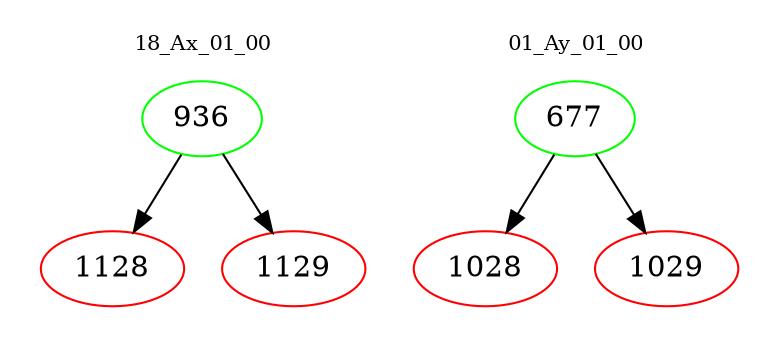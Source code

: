 digraph{
subgraph cluster_0 {
color = white
label = "18_Ax_01_00";
fontsize=10;
T0_936 [label="936", color="green"]
T0_936 -> T0_1128 [color="black"]
T0_1128 [label="1128", color="red"]
T0_936 -> T0_1129 [color="black"]
T0_1129 [label="1129", color="red"]
}
subgraph cluster_1 {
color = white
label = "01_Ay_01_00";
fontsize=10;
T1_677 [label="677", color="green"]
T1_677 -> T1_1028 [color="black"]
T1_1028 [label="1028", color="red"]
T1_677 -> T1_1029 [color="black"]
T1_1029 [label="1029", color="red"]
}
}
